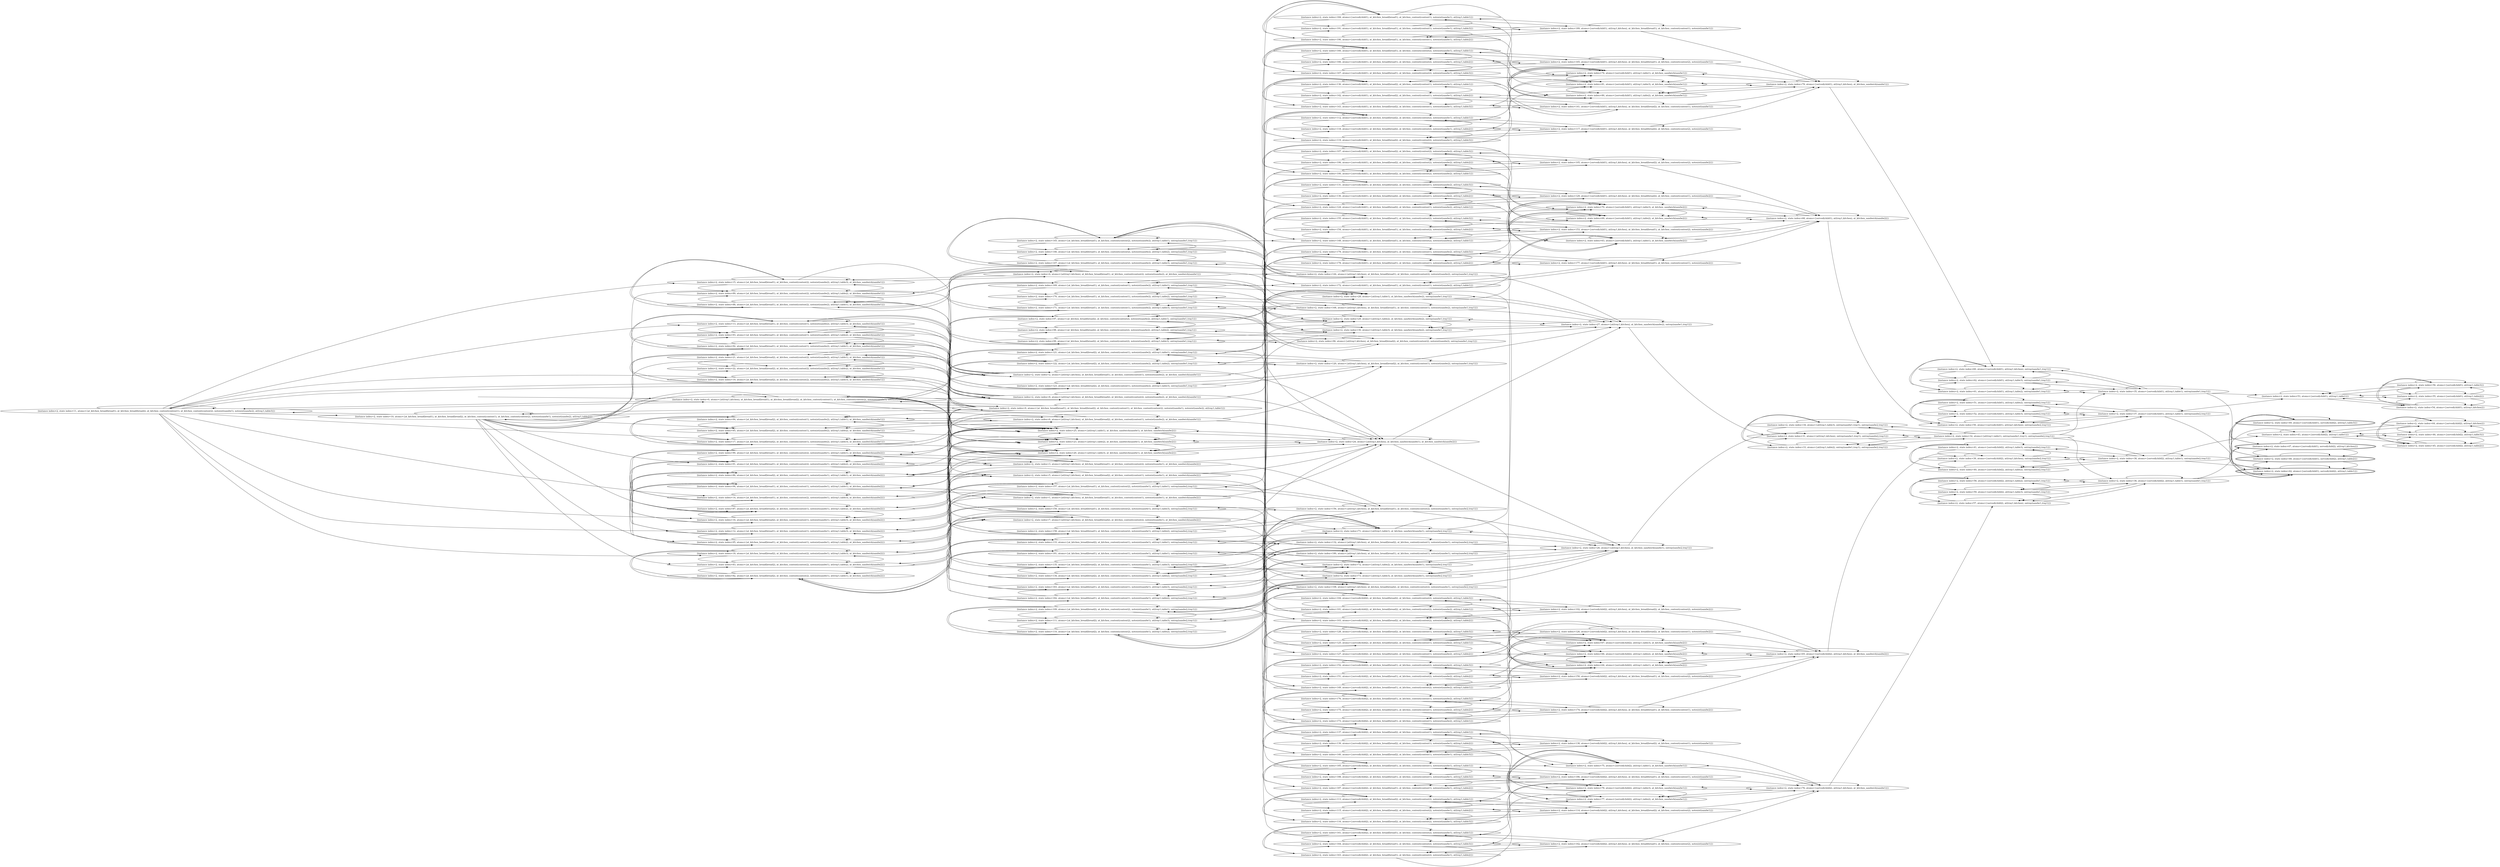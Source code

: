 digraph {
rankdir="LR"
s11[label="(instance index=2, state index=11, atoms={at_kitchen_bread(bread1), at_kitchen_bread(bread2), at_kitchen_content(content1), at_kitchen_content(content2), notexist(sandw1), notexist(sandw2), at(tray1,table3)})"]
s10[label="(instance index=2, state index=10, atoms={at_kitchen_bread(bread1), at_kitchen_bread(bread2), at_kitchen_content(content1), at_kitchen_content(content2), notexist(sandw1), notexist(sandw2), at(tray1,table2)})"]
s9[label="(instance index=2, state index=9, atoms={at_kitchen_bread(bread1), at_kitchen_bread(bread2), at_kitchen_content(content1), at_kitchen_content(content2), notexist(sandw1), notexist(sandw2), at(tray1,table1)})"]
s22[label="(instance index=2, state index=22, atoms={at_kitchen_bread(bread2), at_kitchen_content(content2), notexist(sandw2), at(tray1,table2), at_kitchen_sandwich(sandw1)})"]
s21[label="(instance index=2, state index=21, atoms={at_kitchen_bread(bread2), at_kitchen_content(content2), notexist(sandw2), at(tray1,table1), at_kitchen_sandwich(sandw1)})"]
s19[label="(instance index=2, state index=19, atoms={at_kitchen_bread(bread2), at_kitchen_content(content2), notexist(sandw2), at(tray1,table3), at_kitchen_sandwich(sandw1)})"]
s85[label="(instance index=2, state index=85, atoms={at_kitchen_bread(bread2), at_kitchen_content(content1), notexist(sandw2), at(tray1,table2), at_kitchen_sandwich(sandw1)})"]
s84[label="(instance index=2, state index=84, atoms={at_kitchen_bread(bread2), at_kitchen_content(content1), notexist(sandw2), at(tray1,table1), at_kitchen_sandwich(sandw1)})"]
s17[label="(instance index=2, state index=17, atoms={at_kitchen_bread(bread2), at_kitchen_content(content1), notexist(sandw2), at(tray1,table3), at_kitchen_sandwich(sandw1)})"]
s89[label="(instance index=2, state index=89, atoms={at_kitchen_bread(bread1), at_kitchen_content(content2), notexist(sandw2), at(tray1,table2), at_kitchen_sandwich(sandw1)})"]
s88[label="(instance index=2, state index=88, atoms={at_kitchen_bread(bread1), at_kitchen_content(content2), notexist(sandw2), at(tray1,table1), at_kitchen_sandwich(sandw1)})"]
s15[label="(instance index=2, state index=15, atoms={at_kitchen_bread(bread1), at_kitchen_content(content2), notexist(sandw2), at(tray1,table3), at_kitchen_sandwich(sandw1)})"]
s93[label="(instance index=2, state index=93, atoms={at_kitchen_bread(bread1), at_kitchen_content(content1), notexist(sandw2), at(tray1,table2), at_kitchen_sandwich(sandw1)})"]
s92[label="(instance index=2, state index=92, atoms={at_kitchen_bread(bread1), at_kitchen_content(content1), notexist(sandw2), at(tray1,table1), at_kitchen_sandwich(sandw1)})"]
s13[label="(instance index=2, state index=13, atoms={at_kitchen_bread(bread1), at_kitchen_content(content1), notexist(sandw2), at(tray1,table3), at_kitchen_sandwich(sandw1)})"]
s95[label="(instance index=2, state index=95, atoms={at_kitchen_bread(bread1), at_kitchen_content(content1), notexist(sandw1), at(tray1,table2), at_kitchen_sandwich(sandw2)})"]
s94[label="(instance index=2, state index=94, atoms={at_kitchen_bread(bread1), at_kitchen_content(content1), notexist(sandw1), at(tray1,table1), at_kitchen_sandwich(sandw2)})"]
s12[label="(instance index=2, state index=12, atoms={at_kitchen_bread(bread1), at_kitchen_content(content1), notexist(sandw1), at(tray1,table3), at_kitchen_sandwich(sandw2)})"]
s91[label="(instance index=2, state index=91, atoms={at_kitchen_bread(bread1), at_kitchen_content(content2), notexist(sandw1), at(tray1,table2), at_kitchen_sandwich(sandw2)})"]
s90[label="(instance index=2, state index=90, atoms={at_kitchen_bread(bread1), at_kitchen_content(content2), notexist(sandw1), at(tray1,table1), at_kitchen_sandwich(sandw2)})"]
s14[label="(instance index=2, state index=14, atoms={at_kitchen_bread(bread1), at_kitchen_content(content2), notexist(sandw1), at(tray1,table3), at_kitchen_sandwich(sandw2)})"]
s87[label="(instance index=2, state index=87, atoms={at_kitchen_bread(bread2), at_kitchen_content(content1), notexist(sandw1), at(tray1,table2), at_kitchen_sandwich(sandw2)})"]
s86[label="(instance index=2, state index=86, atoms={at_kitchen_bread(bread2), at_kitchen_content(content1), notexist(sandw1), at(tray1,table1), at_kitchen_sandwich(sandw2)})"]
s16[label="(instance index=2, state index=16, atoms={at_kitchen_bread(bread2), at_kitchen_content(content1), notexist(sandw1), at(tray1,table3), at_kitchen_sandwich(sandw2)})"]
s83[label="(instance index=2, state index=83, atoms={at_kitchen_bread(bread2), at_kitchen_content(content2), notexist(sandw1), at(tray1,table2), at_kitchen_sandwich(sandw2)})"]
s18[label="(instance index=2, state index=18, atoms={at_kitchen_bread(bread2), at_kitchen_content(content2), notexist(sandw1), at(tray1,table3), at_kitchen_sandwich(sandw2)})"]
s82[label="(instance index=2, state index=82, atoms={at_kitchen_bread(bread2), at_kitchen_content(content2), notexist(sandw1), at(tray1,table1), at_kitchen_sandwich(sandw2)})"]
s0[label="(instance index=2, state index=0, atoms={at(tray1,kitchen), at_kitchen_bread(bread1), at_kitchen_bread(bread2), at_kitchen_content(content1), at_kitchen_content(content2), notexist(sandw1), notexist(sandw2)})"]
s170[label="(instance index=2, state index=170, atoms={at_kitchen_bread(bread1), at_kitchen_content(content1), notexist(sandw2), at(tray1,table2), ontray(sandw1,tray1)})"]
s146[label="(instance index=2, state index=146, atoms={at_kitchen_bread(bread1), at_kitchen_content(content2), notexist(sandw2), at(tray1,table2), ontray(sandw1,tray1)})"]
s122[label="(instance index=2, state index=122, atoms={at_kitchen_bread(bread2), at_kitchen_content(content1), notexist(sandw2), at(tray1,table2), ontray(sandw1,tray1)})"]
s98[label="(instance index=2, state index=98, atoms={at_kitchen_bread(bread2), at_kitchen_content(content2), notexist(sandw2), at(tray1,table2), ontray(sandw1,tray1)})"]
s171[label="(instance index=2, state index=171, atoms={at_kitchen_bread(bread1), at_kitchen_content(content1), notexist(sandw2), at(tray1,table3), ontray(sandw1,tray1)})"]
s147[label="(instance index=2, state index=147, atoms={at_kitchen_bread(bread1), at_kitchen_content(content2), notexist(sandw2), at(tray1,table3), ontray(sandw1,tray1)})"]
s123[label="(instance index=2, state index=123, atoms={at_kitchen_bread(bread2), at_kitchen_content(content1), notexist(sandw2), at(tray1,table3), ontray(sandw1,tray1)})"]
s99[label="(instance index=2, state index=99, atoms={at_kitchen_bread(bread2), at_kitchen_content(content2), notexist(sandw2), at(tray1,table3), ontray(sandw1,tray1)})"]
s169[label="(instance index=2, state index=169, atoms={at_kitchen_bread(bread1), at_kitchen_content(content1), notexist(sandw2), at(tray1,table1), ontray(sandw1,tray1)})"]
s145[label="(instance index=2, state index=145, atoms={at_kitchen_bread(bread1), at_kitchen_content(content2), notexist(sandw2), at(tray1,table1), ontray(sandw1,tray1)})"]
s121[label="(instance index=2, state index=121, atoms={at_kitchen_bread(bread2), at_kitchen_content(content1), notexist(sandw2), at(tray1,table1), ontray(sandw1,tray1)})"]
s97[label="(instance index=2, state index=97, atoms={at_kitchen_bread(bread2), at_kitchen_content(content2), notexist(sandw2), at(tray1,table1), ontray(sandw1,tray1)})"]
s25[label="(instance index=2, state index=25, atoms={at(tray1,table1), at_kitchen_sandwich(sandw1), at_kitchen_sandwich(sandw2)})"]
s23[label="(instance index=2, state index=23, atoms={at(tray1,table2), at_kitchen_sandwich(sandw1), at_kitchen_sandwich(sandw2)})"]
s20[label="(instance index=2, state index=20, atoms={at(tray1,table3), at_kitchen_sandwich(sandw1), at_kitchen_sandwich(sandw2)})"]
s8[label="(instance index=2, state index=8, atoms={at(tray1,kitchen), at_kitchen_bread(bread2), at_kitchen_content(content2), notexist(sandw2), at_kitchen_sandwich(sandw1)})"]
s6[label="(instance index=2, state index=6, atoms={at(tray1,kitchen), at_kitchen_bread(bread2), at_kitchen_content(content1), notexist(sandw2), at_kitchen_sandwich(sandw1)})"]
s4[label="(instance index=2, state index=4, atoms={at(tray1,kitchen), at_kitchen_bread(bread1), at_kitchen_content(content2), notexist(sandw2), at_kitchen_sandwich(sandw1)})"]
s2[label="(instance index=2, state index=2, atoms={at(tray1,kitchen), at_kitchen_bread(bread1), at_kitchen_content(content1), notexist(sandw2), at_kitchen_sandwich(sandw1)})"]
s1[label="(instance index=2, state index=1, atoms={at(tray1,kitchen), at_kitchen_bread(bread1), at_kitchen_content(content1), notexist(sandw1), at_kitchen_sandwich(sandw2)})"]
s3[label="(instance index=2, state index=3, atoms={at(tray1,kitchen), at_kitchen_bread(bread1), at_kitchen_content(content2), notexist(sandw1), at_kitchen_sandwich(sandw2)})"]
s5[label="(instance index=2, state index=5, atoms={at(tray1,kitchen), at_kitchen_bread(bread2), at_kitchen_content(content1), notexist(sandw1), at_kitchen_sandwich(sandw2)})"]
s7[label="(instance index=2, state index=7, atoms={at(tray1,kitchen), at_kitchen_bread(bread2), at_kitchen_content(content2), notexist(sandw1), at_kitchen_sandwich(sandw2)})"]
s183[label="(instance index=2, state index=183, atoms={at_kitchen_bread(bread1), at_kitchen_content(content1), notexist(sandw1), at(tray1,table3), ontray(sandw2,tray1)})"]
s159[label="(instance index=2, state index=159, atoms={at_kitchen_bread(bread1), at_kitchen_content(content2), notexist(sandw1), at(tray1,table3), ontray(sandw2,tray1)})"]
s135[label="(instance index=2, state index=135, atoms={at_kitchen_bread(bread2), at_kitchen_content(content1), notexist(sandw1), at(tray1,table3), ontray(sandw2,tray1)})"]
s111[label="(instance index=2, state index=111, atoms={at_kitchen_bread(bread2), at_kitchen_content(content2), notexist(sandw1), at(tray1,table3), ontray(sandw2,tray1)})"]
s182[label="(instance index=2, state index=182, atoms={at_kitchen_bread(bread1), at_kitchen_content(content1), notexist(sandw1), at(tray1,table2), ontray(sandw2,tray1)})"]
s158[label="(instance index=2, state index=158, atoms={at_kitchen_bread(bread1), at_kitchen_content(content2), notexist(sandw1), at(tray1,table2), ontray(sandw2,tray1)})"]
s157[label="(instance index=2, state index=157, atoms={at_kitchen_bread(bread1), at_kitchen_content(content2), notexist(sandw1), at(tray1,table1), ontray(sandw2,tray1)})"]
s109[label="(instance index=2, state index=109, atoms={at_kitchen_bread(bread2), at_kitchen_content(content2), notexist(sandw1), at(tray1,table1), ontray(sandw2,tray1)})"]
s133[label="(instance index=2, state index=133, atoms={at_kitchen_bread(bread2), at_kitchen_content(content1), notexist(sandw1), at(tray1,table1), ontray(sandw2,tray1)})"]
s181[label="(instance index=2, state index=181, atoms={at_kitchen_bread(bread1), at_kitchen_content(content1), notexist(sandw1), at(tray1,table1), ontray(sandw2,tray1)})"]
s110[label="(instance index=2, state index=110, atoms={at_kitchen_bread(bread2), at_kitchen_content(content2), notexist(sandw1), at(tray1,table2), ontray(sandw2,tray1)})"]
s134[label="(instance index=2, state index=134, atoms={at_kitchen_bread(bread2), at_kitchen_content(content1), notexist(sandw1), at(tray1,table2), ontray(sandw2,tray1)})"]
s71[label="(instance index=2, state index=71, atoms={at(tray1,table1), at_kitchen_sandwich(sandw1), ontray(sandw2,tray1)})"]
s191[label="(instance index=2, state index=191, atoms={served(child1), at_kitchen_bread(bread1), at_kitchen_content(content1), notexist(sandw1), at(tray1,table3)})"]
s190[label="(instance index=2, state index=190, atoms={served(child1), at_kitchen_bread(bread1), at_kitchen_content(content1), notexist(sandw1), at(tray1,table2)})"]
s154[label="(instance index=2, state index=154, atoms={served(child1), at_kitchen_bread(bread1), at_kitchen_content(content2), notexist(sandw2), at(tray1,table2)})"]
s166[label="(instance index=2, state index=166, atoms={served(child1), at_kitchen_bread(bread1), at_kitchen_content(content2), notexist(sandw1), at(tray1,table2)})"]
s179[label="(instance index=2, state index=179, atoms={served(child1), at_kitchen_bread(bread1), at_kitchen_content(content1), notexist(sandw2), at(tray1,table3)})"]
s188[label="(instance index=2, state index=188, atoms={served(child2), at_kitchen_bread(bread1), at_kitchen_content(content1), notexist(sandw1), at(tray1,table3)})"]
s178[label="(instance index=2, state index=178, atoms={served(child1), at_kitchen_bread(bread1), at_kitchen_content(content1), notexist(sandw2), at(tray1,table2)})"]
s164[label="(instance index=2, state index=164, atoms={served(child2), at_kitchen_bread(bread1), at_kitchen_content(content2), notexist(sandw1), at(tray1,table3)})"]
s175[label="(instance index=2, state index=175, atoms={served(child2), at_kitchen_bread(bread1), at_kitchen_content(content1), notexist(sandw2), at(tray1,table2)})"]
s163[label="(instance index=2, state index=163, atoms={served(child2), at_kitchen_bread(bread1), at_kitchen_content(content2), notexist(sandw1), at(tray1,table2)})"]
s176[label="(instance index=2, state index=176, atoms={served(child2), at_kitchen_bread(bread1), at_kitchen_content(content1), notexist(sandw2), at(tray1,table3)})"]
s167[label="(instance index=2, state index=167, atoms={served(child1), at_kitchen_bread(bread1), at_kitchen_content(content2), notexist(sandw1), at(tray1,table3)})"]
s168[label="(instance index=2, state index=168, atoms={at(tray1,kitchen), at_kitchen_bread(bread1), at_kitchen_content(content1), notexist(sandw2), ontray(sandw1,tray1)})"]
s187[label="(instance index=2, state index=187, atoms={served(child2), at_kitchen_bread(bread1), at_kitchen_content(content1), notexist(sandw1), at(tray1,table2)})"]
s160[label="(instance index=2, state index=160, atoms={served(child1), at_kitchen_bread(bread1), at_kitchen_content(content2), notexist(sandw1), at(tray1,table1)})"]
s184[label="(instance index=2, state index=184, atoms={served(child1), at_kitchen_bread(bread1), at_kitchen_content(content1), notexist(sandw1), at(tray1,table1)})"]
s185[label="(instance index=2, state index=185, atoms={served(child2), at_kitchen_bread(bread1), at_kitchen_content(content1), notexist(sandw1), at(tray1,table1)})"]
s161[label="(instance index=2, state index=161, atoms={served(child2), at_kitchen_bread(bread1), at_kitchen_content(content2), notexist(sandw1), at(tray1,table1)})"]
s72[label="(instance index=2, state index=72, atoms={at(tray1,table2), at_kitchen_sandwich(sandw1), ontray(sandw2,tray1)})"]
s73[label="(instance index=2, state index=73, atoms={at(tray1,table3), at_kitchen_sandwich(sandw1), ontray(sandw2,tray1)})"]
s108[label="(instance index=2, state index=108, atoms={at(tray1,kitchen), at_kitchen_bread(bread2), at_kitchen_content(content2), notexist(sandw1), ontray(sandw2,tray1)})"]
s132[label="(instance index=2, state index=132, atoms={at(tray1,kitchen), at_kitchen_bread(bread2), at_kitchen_content(content1), notexist(sandw1), ontray(sandw2,tray1)})"]
s156[label="(instance index=2, state index=156, atoms={at(tray1,kitchen), at_kitchen_bread(bread1), at_kitchen_content(content2), notexist(sandw1), ontray(sandw2,tray1)})"]
s29[label="(instance index=2, state index=29, atoms={at(tray1,table2), at_kitchen_sandwich(sandw2), ontray(sandw1,tray1)})"]
s24[label="(instance index=2, state index=24, atoms={at(tray1,kitchen), at_kitchen_sandwich(sandw1), at_kitchen_sandwich(sandw2)})"]
s151[label="(instance index=2, state index=151, atoms={served(child2), at_kitchen_bread(bread1), at_kitchen_content(content2), notexist(sandw2), at(tray1,table2)})"]
s180[label="(instance index=2, state index=180, atoms={at(tray1,kitchen), at_kitchen_bread(bread1), at_kitchen_content(content1), notexist(sandw1), ontray(sandw2,tray1)})"]
s28[label="(instance index=2, state index=28, atoms={at(tray1,table1), at_kitchen_sandwich(sandw2), ontray(sandw1,tray1)})"]
s155[label="(instance index=2, state index=155, atoms={served(child1), at_kitchen_bread(bread1), at_kitchen_content(content2), notexist(sandw2), at(tray1,table3)})"]
s30[label="(instance index=2, state index=30, atoms={at(tray1,table3), at_kitchen_sandwich(sandw2), ontray(sandw1,tray1)})"]
s96[label="(instance index=2, state index=96, atoms={at(tray1,kitchen), at_kitchen_bread(bread2), at_kitchen_content(content2), notexist(sandw2), ontray(sandw1,tray1)})"]
s120[label="(instance index=2, state index=120, atoms={at(tray1,kitchen), at_kitchen_bread(bread2), at_kitchen_content(content1), notexist(sandw2), ontray(sandw1,tray1)})"]
s144[label="(instance index=2, state index=144, atoms={at(tray1,kitchen), at_kitchen_bread(bread1), at_kitchen_content(content2), notexist(sandw2), ontray(sandw1,tray1)})"]
s100[label="(instance index=2, state index=100, atoms={served(child1), at_kitchen_bread(bread2), at_kitchen_content(content2), notexist(sandw2), at(tray1,table1)})"]
s124[label="(instance index=2, state index=124, atoms={served(child1), at_kitchen_bread(bread2), at_kitchen_content(content1), notexist(sandw2), at(tray1,table1)})"]
s148[label="(instance index=2, state index=148, atoms={served(child1), at_kitchen_bread(bread1), at_kitchen_content(content2), notexist(sandw2), at(tray1,table1)})"]
s172[label="(instance index=2, state index=172, atoms={served(child1), at_kitchen_bread(bread1), at_kitchen_content(content1), notexist(sandw2), at(tray1,table1)})"]
s106[label="(instance index=2, state index=106, atoms={served(child1), at_kitchen_bread(bread2), at_kitchen_content(content2), notexist(sandw2), at(tray1,table2)})"]
s130[label="(instance index=2, state index=130, atoms={served(child1), at_kitchen_bread(bread2), at_kitchen_content(content1), notexist(sandw2), at(tray1,table2)})"]
s107[label="(instance index=2, state index=107, atoms={served(child1), at_kitchen_bread(bread2), at_kitchen_content(content2), notexist(sandw2), at(tray1,table3)})"]
s131[label="(instance index=2, state index=131, atoms={served(child1), at_kitchen_bread(bread2), at_kitchen_content(content1), notexist(sandw2), at(tray1,table3)})"]
s101[label="(instance index=2, state index=101, atoms={served(child2), at_kitchen_bread(bread2), at_kitchen_content(content2), notexist(sandw2), at(tray1,table1)})"]
s125[label="(instance index=2, state index=125, atoms={served(child2), at_kitchen_bread(bread2), at_kitchen_content(content1), notexist(sandw2), at(tray1,table1)})"]
s149[label="(instance index=2, state index=149, atoms={served(child2), at_kitchen_bread(bread1), at_kitchen_content(content2), notexist(sandw2), at(tray1,table1)})"]
s173[label="(instance index=2, state index=173, atoms={served(child2), at_kitchen_bread(bread1), at_kitchen_content(content1), notexist(sandw2), at(tray1,table1)})"]
s103[label="(instance index=2, state index=103, atoms={served(child2), at_kitchen_bread(bread2), at_kitchen_content(content2), notexist(sandw2), at(tray1,table2)})"]
s127[label="(instance index=2, state index=127, atoms={served(child2), at_kitchen_bread(bread2), at_kitchen_content(content1), notexist(sandw2), at(tray1,table2)})"]
s104[label="(instance index=2, state index=104, atoms={served(child2), at_kitchen_bread(bread2), at_kitchen_content(content2), notexist(sandw2), at(tray1,table3)})"]
s128[label="(instance index=2, state index=128, atoms={served(child2), at_kitchen_bread(bread2), at_kitchen_content(content1), notexist(sandw2), at(tray1,table3)})"]
s152[label="(instance index=2, state index=152, atoms={served(child2), at_kitchen_bread(bread1), at_kitchen_content(content2), notexist(sandw2), at(tray1,table3)})"]
s118[label="(instance index=2, state index=118, atoms={served(child1), at_kitchen_bread(bread2), at_kitchen_content(content2), notexist(sandw1), at(tray1,table2)})"]
s142[label="(instance index=2, state index=142, atoms={served(child1), at_kitchen_bread(bread2), at_kitchen_content(content1), notexist(sandw1), at(tray1,table2)})"]
s119[label="(instance index=2, state index=119, atoms={served(child1), at_kitchen_bread(bread2), at_kitchen_content(content2), notexist(sandw1), at(tray1,table3)})"]
s143[label="(instance index=2, state index=143, atoms={served(child1), at_kitchen_bread(bread2), at_kitchen_content(content1), notexist(sandw1), at(tray1,table3)})"]
s112[label="(instance index=2, state index=112, atoms={served(child1), at_kitchen_bread(bread2), at_kitchen_content(content2), notexist(sandw1), at(tray1,table1)})"]
s136[label="(instance index=2, state index=136, atoms={served(child1), at_kitchen_bread(bread2), at_kitchen_content(content1), notexist(sandw1), at(tray1,table1)})"]
s115[label="(instance index=2, state index=115, atoms={served(child2), at_kitchen_bread(bread2), at_kitchen_content(content2), notexist(sandw1), at(tray1,table2)})"]
s139[label="(instance index=2, state index=139, atoms={served(child2), at_kitchen_bread(bread2), at_kitchen_content(content1), notexist(sandw1), at(tray1,table2)})"]
s116[label="(instance index=2, state index=116, atoms={served(child2), at_kitchen_bread(bread2), at_kitchen_content(content2), notexist(sandw1), at(tray1,table3)})"]
s140[label="(instance index=2, state index=140, atoms={served(child2), at_kitchen_bread(bread2), at_kitchen_content(content1), notexist(sandw1), at(tray1,table3)})"]
s113[label="(instance index=2, state index=113, atoms={served(child2), at_kitchen_bread(bread2), at_kitchen_content(content2), notexist(sandw1), at(tray1,table1)})"]
s137[label="(instance index=2, state index=137, atoms={served(child2), at_kitchen_bread(bread2), at_kitchen_content(content1), notexist(sandw1), at(tray1,table1)})"]
s162[label="(instance index=2, state index=162, atoms={served(child2), at(tray1,kitchen), at_kitchen_bread(bread1), at_kitchen_content(content2), notexist(sandw1)})"]
s114[label="(instance index=2, state index=114, atoms={served(child2), at(tray1,kitchen), at_kitchen_bread(bread2), at_kitchen_content(content2), notexist(sandw1)})"]
s75[label="(instance index=2, state index=75, atoms={served(child2), at(tray1,table1), at_kitchen_sandwich(sandw1)})"]
s78[label="(instance index=2, state index=78, atoms={served(child2), at(tray1,table3), at_kitchen_sandwich(sandw1)})"]
s77[label="(instance index=2, state index=77, atoms={served(child2), at(tray1,table2), at_kitchen_sandwich(sandw1)})"]
s189[label="(instance index=2, state index=189, atoms={served(child1), at(tray1,kitchen), at_kitchen_bread(bread1), at_kitchen_content(content1), notexist(sandw1)})"]
s74[label="(instance index=2, state index=74, atoms={served(child1), at(tray1,table1), at_kitchen_sandwich(sandw1)})"]
s141[label="(instance index=2, state index=141, atoms={served(child1), at(tray1,kitchen), at_kitchen_bread(bread2), at_kitchen_content(content1), notexist(sandw1)})"]
s81[label="(instance index=2, state index=81, atoms={served(child1), at(tray1,table3), at_kitchen_sandwich(sandw1)})"]
s80[label="(instance index=2, state index=80, atoms={served(child1), at(tray1,table2), at_kitchen_sandwich(sandw1)})"]
s174[label="(instance index=2, state index=174, atoms={served(child2), at(tray1,kitchen), at_kitchen_bread(bread1), at_kitchen_content(content1), notexist(sandw2)})"]
s102[label="(instance index=2, state index=102, atoms={served(child2), at(tray1,kitchen), at_kitchen_bread(bread2), at_kitchen_content(content2), notexist(sandw2)})"]
s126[label="(instance index=2, state index=126, atoms={served(child2), at(tray1,kitchen), at_kitchen_bread(bread2), at_kitchen_content(content1), notexist(sandw2)})"]
s67[label="(instance index=2, state index=67, atoms={served(child2), at(tray1,table3), at_kitchen_sandwich(sandw2)})"]
s66[label="(instance index=2, state index=66, atoms={served(child2), at(tray1,table2), at_kitchen_sandwich(sandw2)})"]
s64[label="(instance index=2, state index=64, atoms={served(child2), at(tray1,table1), at_kitchen_sandwich(sandw2)})"]
s105[label="(instance index=2, state index=105, atoms={served(child1), at(tray1,kitchen), at_kitchen_bread(bread2), at_kitchen_content(content2), notexist(sandw2)})"]
s129[label="(instance index=2, state index=129, atoms={served(child1), at(tray1,kitchen), at_kitchen_bread(bread2), at_kitchen_content(content1), notexist(sandw2)})"]
s70[label="(instance index=2, state index=70, atoms={served(child1), at(tray1,table3), at_kitchen_sandwich(sandw2)})"]
s69[label="(instance index=2, state index=69, atoms={served(child1), at(tray1,table2), at_kitchen_sandwich(sandw2)})"]
s63[label="(instance index=2, state index=63, atoms={served(child1), at(tray1,table1), at_kitchen_sandwich(sandw2)})"]
s27[label="(instance index=2, state index=27, atoms={at(tray1,kitchen), at_kitchen_sandwich(sandw2), ontray(sandw1,tray1)})"]
s186[label="(instance index=2, state index=186, atoms={served(child2), at(tray1,kitchen), at_kitchen_bread(bread1), at_kitchen_content(content1), notexist(sandw1)})"]
s150[label="(instance index=2, state index=150, atoms={served(child2), at(tray1,kitchen), at_kitchen_bread(bread1), at_kitchen_content(content2), notexist(sandw2)})"]
s165[label="(instance index=2, state index=165, atoms={served(child1), at(tray1,kitchen), at_kitchen_bread(bread1), at_kitchen_content(content2), notexist(sandw1)})"]
s177[label="(instance index=2, state index=177, atoms={served(child1), at(tray1,kitchen), at_kitchen_bread(bread1), at_kitchen_content(content1), notexist(sandw2)})"]
s138[label="(instance index=2, state index=138, atoms={served(child2), at(tray1,kitchen), at_kitchen_bread(bread2), at_kitchen_content(content1), notexist(sandw1)})"]
s153[label="(instance index=2, state index=153, atoms={served(child1), at(tray1,kitchen), at_kitchen_bread(bread1), at_kitchen_content(content2), notexist(sandw2)})"]
s26[label="(instance index=2, state index=26, atoms={at(tray1,kitchen), at_kitchen_sandwich(sandw1), ontray(sandw2,tray1)})"]
s117[label="(instance index=2, state index=117, atoms={served(child1), at(tray1,kitchen), at_kitchen_bread(bread2), at_kitchen_content(content2), notexist(sandw1)})"]
s68[label="(instance index=2, state index=68, atoms={served(child1), at(tray1,kitchen), at_kitchen_sandwich(sandw2)})"]
s79[label="(instance index=2, state index=79, atoms={served(child1), at(tray1,kitchen), at_kitchen_sandwich(sandw1)})"]
s65[label="(instance index=2, state index=65, atoms={served(child2), at(tray1,kitchen), at_kitchen_sandwich(sandw2)})"]
s76[label="(instance index=2, state index=76, atoms={served(child2), at(tray1,kitchen), at_kitchen_sandwich(sandw1)})"]
s31[label="(instance index=2, state index=31, atoms={at(tray1,kitchen), ontray(sandw1,tray1), ontray(sandw2,tray1)})"]
s33[label="(instance index=2, state index=33, atoms={at(tray1,table2), ontray(sandw1,tray1), ontray(sandw2,tray1)})"]
s34[label="(instance index=2, state index=34, atoms={at(tray1,table3), ontray(sandw1,tray1), ontray(sandw2,tray1)})"]
s62[label="(instance index=2, state index=62, atoms={served(child1), at(tray1,table3), ontray(sandw1,tray1)})"]
s39[label="(instance index=2, state index=39, atoms={served(child2), at(tray1,kitchen), ontray(sandw2,tray1)})"]
s59[label="(instance index=2, state index=59, atoms={served(child2), at(tray1,table3), ontray(sandw1,tray1)})"]
s52[label="(instance index=2, state index=52, atoms={served(child1), at(tray1,table3), ontray(sandw2,tray1)})"]
s32[label="(instance index=2, state index=32, atoms={at(tray1,table1), ontray(sandw1,tray1), ontray(sandw2,tray1)})"]
s61[label="(instance index=2, state index=61, atoms={served(child1), at(tray1,table2), ontray(sandw1,tray1)})"]
s51[label="(instance index=2, state index=51, atoms={served(child1), at(tray1,table2), ontray(sandw2,tray1)})"]
s50[label="(instance index=2, state index=50, atoms={served(child1), at(tray1,kitchen), ontray(sandw2,tray1)})"]
s40[label="(instance index=2, state index=40, atoms={served(child2), at(tray1,table2), ontray(sandw2,tray1)})"]
s41[label="(instance index=2, state index=41, atoms={served(child2), at(tray1,table3), ontray(sandw2,tray1)})"]
s60[label="(instance index=2, state index=60, atoms={served(child1), at(tray1,kitchen), ontray(sandw1,tray1)})"]
s57[label="(instance index=2, state index=57, atoms={served(child2), at(tray1,kitchen), ontray(sandw1,tray1)})"]
s58[label="(instance index=2, state index=58, atoms={served(child2), at(tray1,table2), ontray(sandw1,tray1)})"]
s35[label="(instance index=2, state index=35, atoms={served(child1), at(tray1,table1), ontray(sandw1,tray1)})"]
s38[label="(instance index=2, state index=38, atoms={served(child2), at(tray1,table1), ontray(sandw2,tray1)})"]
s37[label="(instance index=2, state index=37, atoms={served(child1), at(tray1,table1), ontray(sandw2,tray1)})"]
s36[label="(instance index=2, state index=36, atoms={served(child2), at(tray1,table1), ontray(sandw1,tray1)})"]
s47[peripheries=2,label="(instance index=2, state index=47, atoms={served(child1), served(child2), at(tray1,kitchen)})"]
s48[peripheries=2,label="(instance index=2, state index=48, atoms={served(child1), served(child2), at(tray1,table2)})"]
s49[peripheries=2,label="(instance index=2, state index=49, atoms={served(child1), served(child2), at(tray1,table3)})"]
s42[peripheries=2,label="(instance index=2, state index=42, atoms={served(child1), served(child2), at(tray1,table1)})"]
s53[label="(instance index=2, state index=53, atoms={served(child1), at(tray1,table1)})"]
s43[label="(instance index=2, state index=43, atoms={served(child2), at(tray1,table1)})"]
s55[label="(instance index=2, state index=55, atoms={served(child1), at(tray1,table2)})"]
s54[label="(instance index=2, state index=54, atoms={served(child1), at(tray1,kitchen)})"]
s56[label="(instance index=2, state index=56, atoms={served(child1), at(tray1,table3)})"]
s46[label="(instance index=2, state index=46, atoms={served(child2), at(tray1,table3)})"]
s45[label="(instance index=2, state index=45, atoms={served(child2), at(tray1,table2)})"]
s44[label="(instance index=2, state index=44, atoms={served(child2), at(tray1,kitchen)})"]
Dangling [ label = "", style = invis ]
{ rank = same; Dangling }
Dangling -> s0
{ rank = same; s0}
{ rank = same; s22,s21,s19,s85,s84,s17,s89,s88,s15,s93,s92,s13,s95,s94,s12,s91,s90,s14,s87,s86,s16,s83,s18,s82,s0}
{ rank = same; s170,s146,s122,s98,s171,s147,s123,s99,s169,s145,s121,s97,s25,s23,s20,s8,s6,s4,s2,s1,s3,s5,s7,s183,s159,s135,s111,s182,s158,s157,s109,s133,s181,s110,s134}
{ rank = same; s71,s191,s190,s154,s166,s179,s188,s178,s164,s175,s163,s176,s167,s168,s187,s160,s184,s185,s161,s72,s73,s108,s132,s156,s29,s24,s151,s180,s28,s155,s30,s96,s120,s144,s100,s124,s148,s172,s106,s130,s107,s131,s101,s125,s149,s173,s103,s127,s104,s128,s152,s118,s142,s119,s143,s112,s136,s115,s139,s116,s140,s113,s137}
{ rank = same; s162,s114,s75,s78,s77,s189,s74,s141,s81,s80,s174,s102,s126,s67,s66,s64,s105,s129,s70,s69,s63,s27,s186,s150,s165,s177,s138,s153,s26,s117}
{ rank = same; s68,s79,s65,s76,s31,s33,s34}
{ rank = same; s62,s39,s59,s52,s32,s61,s51,s50,s40,s41,s60,s57,s58}
{ rank = same; s35,s38,s37,s36}
{ rank = same; s47,s48,s49,s42,s53,s43}
{ rank = same; s55,s54,s56,s46,s45,s44}
{
s11->s19
s11->s18
s11->s17
s11->s16
s11->s15
s11->s14
s11->s12
s11->s11
s11->s10
s11->s9
s11->s13
s11->s0
s10->s95
s10->s93
s10->s85
s10->s83
s10->s89
s10->s11
s10->s10
s10->s87
s10->s22
s10->s9
s10->s91
s10->s0
s9->s94
s9->s92
s9->s90
s9->s86
s9->s21
s9->s84
s9->s82
s9->s11
s9->s88
s9->s10
s9->s9
s9->s0
}
{
s22->s22
s22->s21
s22->s19
s22->s23
s22->s8
s21->s25
s21->s22
s21->s21
s21->s19
s21->s8
s19->s22
s19->s21
s19->s20
s19->s19
s19->s8
s85->s23
s85->s85
s85->s84
s85->s17
s85->s6
s84->s25
s84->s85
s84->s84
s84->s17
s84->s6
s17->s84
s17->s85
s17->s20
s17->s17
s17->s6
s89->s88
s89->s23
s89->s15
s89->s89
s89->s4
s88->s88
s88->s25
s88->s15
s88->s4
s88->s89
s15->s88
s15->s20
s15->s15
s15->s89
s15->s4
s93->s93
s93->s23
s93->s13
s93->s92
s93->s2
s92->s25
s92->s93
s92->s13
s92->s92
s92->s2
s13->s20
s13->s93
s13->s13
s13->s92
s13->s2
s95->s95
s95->s94
s95->s23
s95->s12
s95->s1
s94->s94
s94->s95
s94->s25
s94->s12
s94->s1
s12->s94
s12->s95
s12->s20
s12->s12
s12->s1
s91->s91
s91->s90
s91->s14
s91->s23
s91->s3
s90->s91
s90->s90
s90->s25
s90->s14
s90->s3
s14->s91
s14->s90
s14->s20
s14->s14
s14->s3
s87->s87
s87->s23
s87->s86
s87->s16
s87->s5
s86->s87
s86->s86
s86->s16
s86->s25
s86->s5
s16->s87
s16->s86
s16->s16
s16->s20
s16->s5
s83->s23
s83->s83
s83->s18
s83->s82
s83->s7
s18->s20
s18->s83
s18->s18
s18->s82
s18->s7
s82->s25
s82->s83
s82->s18
s82->s82
s82->s7
s0->s11
s0->s10
s0->s9
s0->s8
s0->s7
s0->s6
s0->s5
s0->s4
s0->s3
s0->s2
s0->s1
s0->s0
}
{
s170->s171
s170->s170
s170->s29
s170->s169
s170->s168
s146->s147
s146->s146
s146->s145
s146->s29
s146->s144
s122->s29
s122->s123
s122->s122
s122->s121
s122->s120
s98->s29
s98->s99
s98->s98
s98->s97
s98->s96
s171->s171
s171->s30
s171->s170
s171->s169
s171->s168
s147->s147
s147->s146
s147->s30
s147->s145
s147->s144
s123->s123
s123->s122
s123->s121
s123->s30
s123->s120
s99->s30
s99->s99
s99->s98
s99->s97
s99->s96
s169->s173
s169->s172
s169->s171
s169->s170
s169->s169
s169->s28
s169->s168
s145->s149
s145->s148
s145->s28
s145->s147
s145->s146
s145->s145
s145->s144
s121->s125
s121->s124
s121->s123
s121->s122
s121->s121
s121->s120
s121->s28
s97->s101
s97->s100
s97->s99
s97->s28
s97->s98
s97->s97
s97->s96
s25->s23
s25->s20
s25->s25
s25->s24
s23->s23
s23->s20
s23->s25
s23->s24
s20->s23
s20->s20
s20->s25
s20->s24
s8->s24
s8->s21
s8->s22
s8->s8
s8->s19
s8->s96
s6->s120
s6->s85
s6->s84
s6->s24
s6->s17
s6->s6
s4->s24
s4->s89
s4->s15
s4->s88
s4->s144
s4->s4
s2->s92
s2->s24
s2->s13
s2->s168
s2->s93
s2->s2
s1->s95
s1->s94
s1->s24
s1->s180
s1->s12
s1->s1
s3->s156
s3->s90
s3->s91
s3->s14
s3->s24
s3->s3
s5->s24
s5->s87
s5->s86
s5->s16
s5->s5
s5->s132
s7->s18
s7->s83
s7->s82
s7->s24
s7->s108
s7->s7
s183->s182
s183->s181
s183->s180
s183->s183
s183->s73
s159->s159
s159->s157
s159->s156
s159->s158
s159->s73
s135->s135
s135->s134
s135->s73
s135->s133
s135->s132
s111->s111
s111->s110
s111->s109
s111->s108
s111->s73
s182->s183
s182->s181
s182->s180
s182->s182
s182->s72
s158->s159
s158->s158
s158->s156
s158->s157
s158->s72
s157->s159
s157->s158
s157->s157
s157->s156
s157->s71
s157->s161
s157->s160
s109->s112
s109->s111
s109->s110
s109->s109
s109->s108
s109->s113
s109->s71
s133->s136
s133->s137
s133->s135
s133->s71
s133->s134
s133->s133
s133->s132
s181->s185
s181->s184
s181->s182
s181->s181
s181->s180
s181->s183
s181->s71
s110->s111
s110->s110
s110->s109
s110->s108
s110->s72
s134->s135
s134->s134
s134->s133
s134->s72
s134->s132
}
{
s71->s26
s71->s75
s71->s74
s71->s73
s71->s72
s71->s71
s191->s190
s191->s189
s191->s184
s191->s191
s191->s81
s190->s191
s190->s189
s190->s184
s190->s190
s190->s80
s154->s155
s154->s153
s154->s148
s154->s154
s154->s69
s166->s167
s166->s166
s166->s80
s166->s165
s166->s160
s179->s179
s179->s178
s179->s177
s179->s172
s179->s70
s188->s187
s188->s186
s188->s185
s188->s188
s188->s78
s178->s178
s178->s177
s178->s172
s178->s179
s178->s69
s164->s164
s164->s78
s164->s163
s164->s162
s164->s161
s175->s175
s175->s174
s175->s173
s175->s176
s175->s66
s163->s164
s163->s163
s163->s77
s163->s162
s163->s161
s176->s176
s176->s175
s176->s174
s176->s173
s176->s67
s167->s167
s167->s81
s167->s166
s167->s165
s167->s160
s168->s27
s168->s171
s168->s170
s168->s169
s168->s168
s187->s188
s187->s186
s187->s185
s187->s187
s187->s77
s160->s74
s160->s167
s160->s166
s160->s165
s160->s160
s184->s191
s184->s190
s184->s189
s184->s184
s184->s74
s185->s188
s185->s187
s185->s186
s185->s185
s185->s75
s161->s75
s161->s164
s161->s163
s161->s162
s161->s161
s72->s71
s72->s26
s72->s73
s72->s72
s73->s71
s73->s26
s73->s73
s73->s72
s108->s26
s108->s111
s108->s110
s108->s109
s108->s108
s132->s26
s132->s135
s132->s134
s132->s133
s132->s132
s156->s159
s156->s158
s156->s157
s156->s156
s156->s26
s29->s30
s29->s29
s29->s28
s29->s27
s24->s26
s24->s25
s24->s24
s24->s23
s24->s27
s24->s20
s151->s152
s151->s150
s151->s149
s151->s151
s151->s66
s180->s183
s180->s182
s180->s26
s180->s181
s180->s180
s28->s30
s28->s63
s28->s28
s28->s27
s28->s29
s28->s64
s155->s154
s155->s153
s155->s148
s155->s155
s155->s70
s30->s30
s30->s29
s30->s28
s30->s27
s96->s99
s96->s98
s96->s27
s96->s97
s96->s96
s120->s123
s120->s121
s120->s120
s120->s122
s120->s27
s144->s27
s144->s147
s144->s146
s144->s145
s144->s144
s100->s63
s100->s107
s100->s106
s100->s105
s100->s100
s124->s63
s124->s131
s124->s130
s124->s124
s124->s129
s148->s155
s148->s154
s148->s63
s148->s153
s148->s148
s172->s179
s172->s63
s172->s178
s172->s177
s172->s172
s106->s107
s106->s106
s106->s69
s106->s105
s106->s100
s130->s131
s130->s130
s130->s124
s130->s69
s130->s129
s107->s107
s107->s106
s107->s105
s107->s70
s107->s100
s131->s131
s131->s70
s131->s130
s131->s124
s131->s129
s101->s103
s101->s102
s101->s101
s101->s104
s101->s64
s125->s127
s125->s126
s125->s125
s125->s64
s125->s128
s149->s152
s149->s151
s149->s150
s149->s149
s149->s64
s173->s176
s173->s175
s173->s173
s173->s174
s173->s64
s103->s104
s103->s103
s103->s102
s103->s101
s103->s66
s127->s127
s127->s125
s127->s126
s127->s66
s127->s128
s104->s104
s104->s103
s104->s101
s104->s102
s104->s67
s128->s126
s128->s125
s128->s127
s128->s67
s128->s128
s152->s151
s152->s150
s152->s149
s152->s152
s152->s67
s118->s119
s118->s118
s118->s117
s118->s112
s118->s80
s142->s80
s142->s143
s142->s142
s142->s141
s142->s136
s119->s119
s119->s118
s119->s81
s119->s117
s119->s112
s143->s143
s143->s142
s143->s81
s143->s141
s143->s136
s112->s118
s112->s117
s112->s112
s112->s119
s112->s74
s136->s143
s136->s142
s136->s74
s136->s141
s136->s136
s115->s116
s115->s115
s115->s114
s115->s113
s115->s77
s139->s140
s139->s139
s139->s138
s139->s77
s139->s137
s116->s116
s116->s115
s116->s114
s116->s113
s116->s78
s140->s140
s140->s139
s140->s78
s140->s138
s140->s137
s113->s116
s113->s114
s113->s113
s113->s115
s113->s75
s137->s139
s137->s140
s137->s75
s137->s138
s137->s137
}
{
s162->s164
s162->s163
s162->s162
s162->s76
s162->s161
s114->s115
s114->s114
s114->s113
s114->s116
s114->s76
s75->s78
s75->s77
s75->s76
s75->s75
s78->s78
s78->s77
s78->s76
s78->s75
s77->s78
s77->s77
s77->s76
s77->s75
s189->s191
s189->s190
s189->s189
s189->s184
s189->s79
s74->s79
s74->s74
s74->s81
s74->s80
s141->s79
s141->s143
s141->s142
s141->s141
s141->s136
s81->s79
s81->s74
s81->s81
s81->s80
s80->s79
s80->s74
s80->s81
s80->s80
s174->s176
s174->s174
s174->s173
s174->s175
s174->s65
s102->s104
s102->s103
s102->s102
s102->s101
s102->s65
s126->s127
s126->s126
s126->s125
s126->s65
s126->s128
s67->s67
s67->s66
s67->s65
s67->s64
s66->s67
s66->s66
s66->s65
s66->s64
s64->s67
s64->s66
s64->s65
s64->s64
s105->s107
s105->s106
s105->s68
s105->s105
s105->s100
s129->s68
s129->s131
s129->s130
s129->s124
s129->s129
s70->s70
s70->s69
s70->s63
s70->s68
s69->s70
s69->s69
s69->s63
s69->s68
s63->s70
s63->s69
s63->s63
s63->s68
s27->s31
s27->s30
s27->s29
s27->s28
s27->s27
s186->s188
s186->s187
s186->s185
s186->s186
s186->s76
s150->s152
s150->s151
s150->s149
s150->s150
s150->s65
s165->s79
s165->s167
s165->s166
s165->s165
s165->s160
s177->s179
s177->s177
s177->s172
s177->s178
s177->s68
s138->s76
s138->s140
s138->s139
s138->s138
s138->s137
s153->s155
s153->s154
s153->s153
s153->s148
s153->s68
s26->s73
s26->s72
s26->s31
s26->s26
s26->s71
s117->s118
s117->s117
s117->s112
s117->s119
s117->s79
}
{
s68->s50
s68->s70
s68->s69
s68->s63
s68->s68
s79->s81
s79->s60
s79->s80
s79->s79
s79->s74
s65->s67
s65->s66
s65->s65
s65->s39
s65->s64
s76->s78
s76->s57
s76->s77
s76->s76
s76->s75
s31->s31
s31->s34
s31->s33
s31->s32
s33->s31
s33->s34
s33->s33
s33->s32
s34->s31
s34->s34
s34->s33
s34->s32
}
{
s62->s62
s62->s61
s62->s60
s62->s35
s39->s39
s39->s38
s39->s41
s39->s40
s59->s36
s59->s59
s59->s58
s59->s57
s52->s37
s52->s52
s52->s51
s52->s50
s32->s31
s32->s38
s32->s37
s32->s36
s32->s35
s32->s34
s32->s33
s32->s32
s61->s62
s61->s61
s61->s60
s61->s35
s51->s37
s51->s52
s51->s51
s51->s50
s50->s37
s50->s52
s50->s51
s50->s50
s40->s39
s40->s38
s40->s41
s40->s40
s41->s39
s41->s38
s41->s41
s41->s40
s60->s62
s60->s61
s60->s60
s60->s35
s57->s36
s57->s59
s57->s58
s57->s57
s58->s36
s58->s59
s58->s58
s58->s57
}
{
s35->s62
s35->s61
s35->s60
s35->s53
s35->s42
s35->s35
s38->s43
s38->s42
s38->s41
s38->s40
s38->s39
s38->s38
s37->s53
s37->s52
s37->s50
s37->s42
s37->s51
s37->s37
s36->s59
s36->s58
s36->s42
s36->s57
s36->s43
s36->s36
}
{
s47->s47
s47->s42
s47->s49
s47->s48
s48->s47
s48->s42
s48->s49
s48->s48
s49->s47
s49->s42
s49->s49
s49->s48
s42->s47
s42->s42
s42->s49
s42->s48
s53->s55
s53->s54
s53->s53
s53->s56
s43->s46
s43->s45
s43->s44
s43->s43
}
{
s55->s55
s55->s54
s55->s53
s55->s56
s54->s55
s54->s54
s54->s53
s54->s56
s56->s55
s56->s54
s56->s53
s56->s56
s46->s46
s46->s45
s46->s44
s46->s43
s45->s46
s45->s45
s45->s44
s45->s43
s44->s46
s44->s45
s44->s44
s44->s43
}
}
